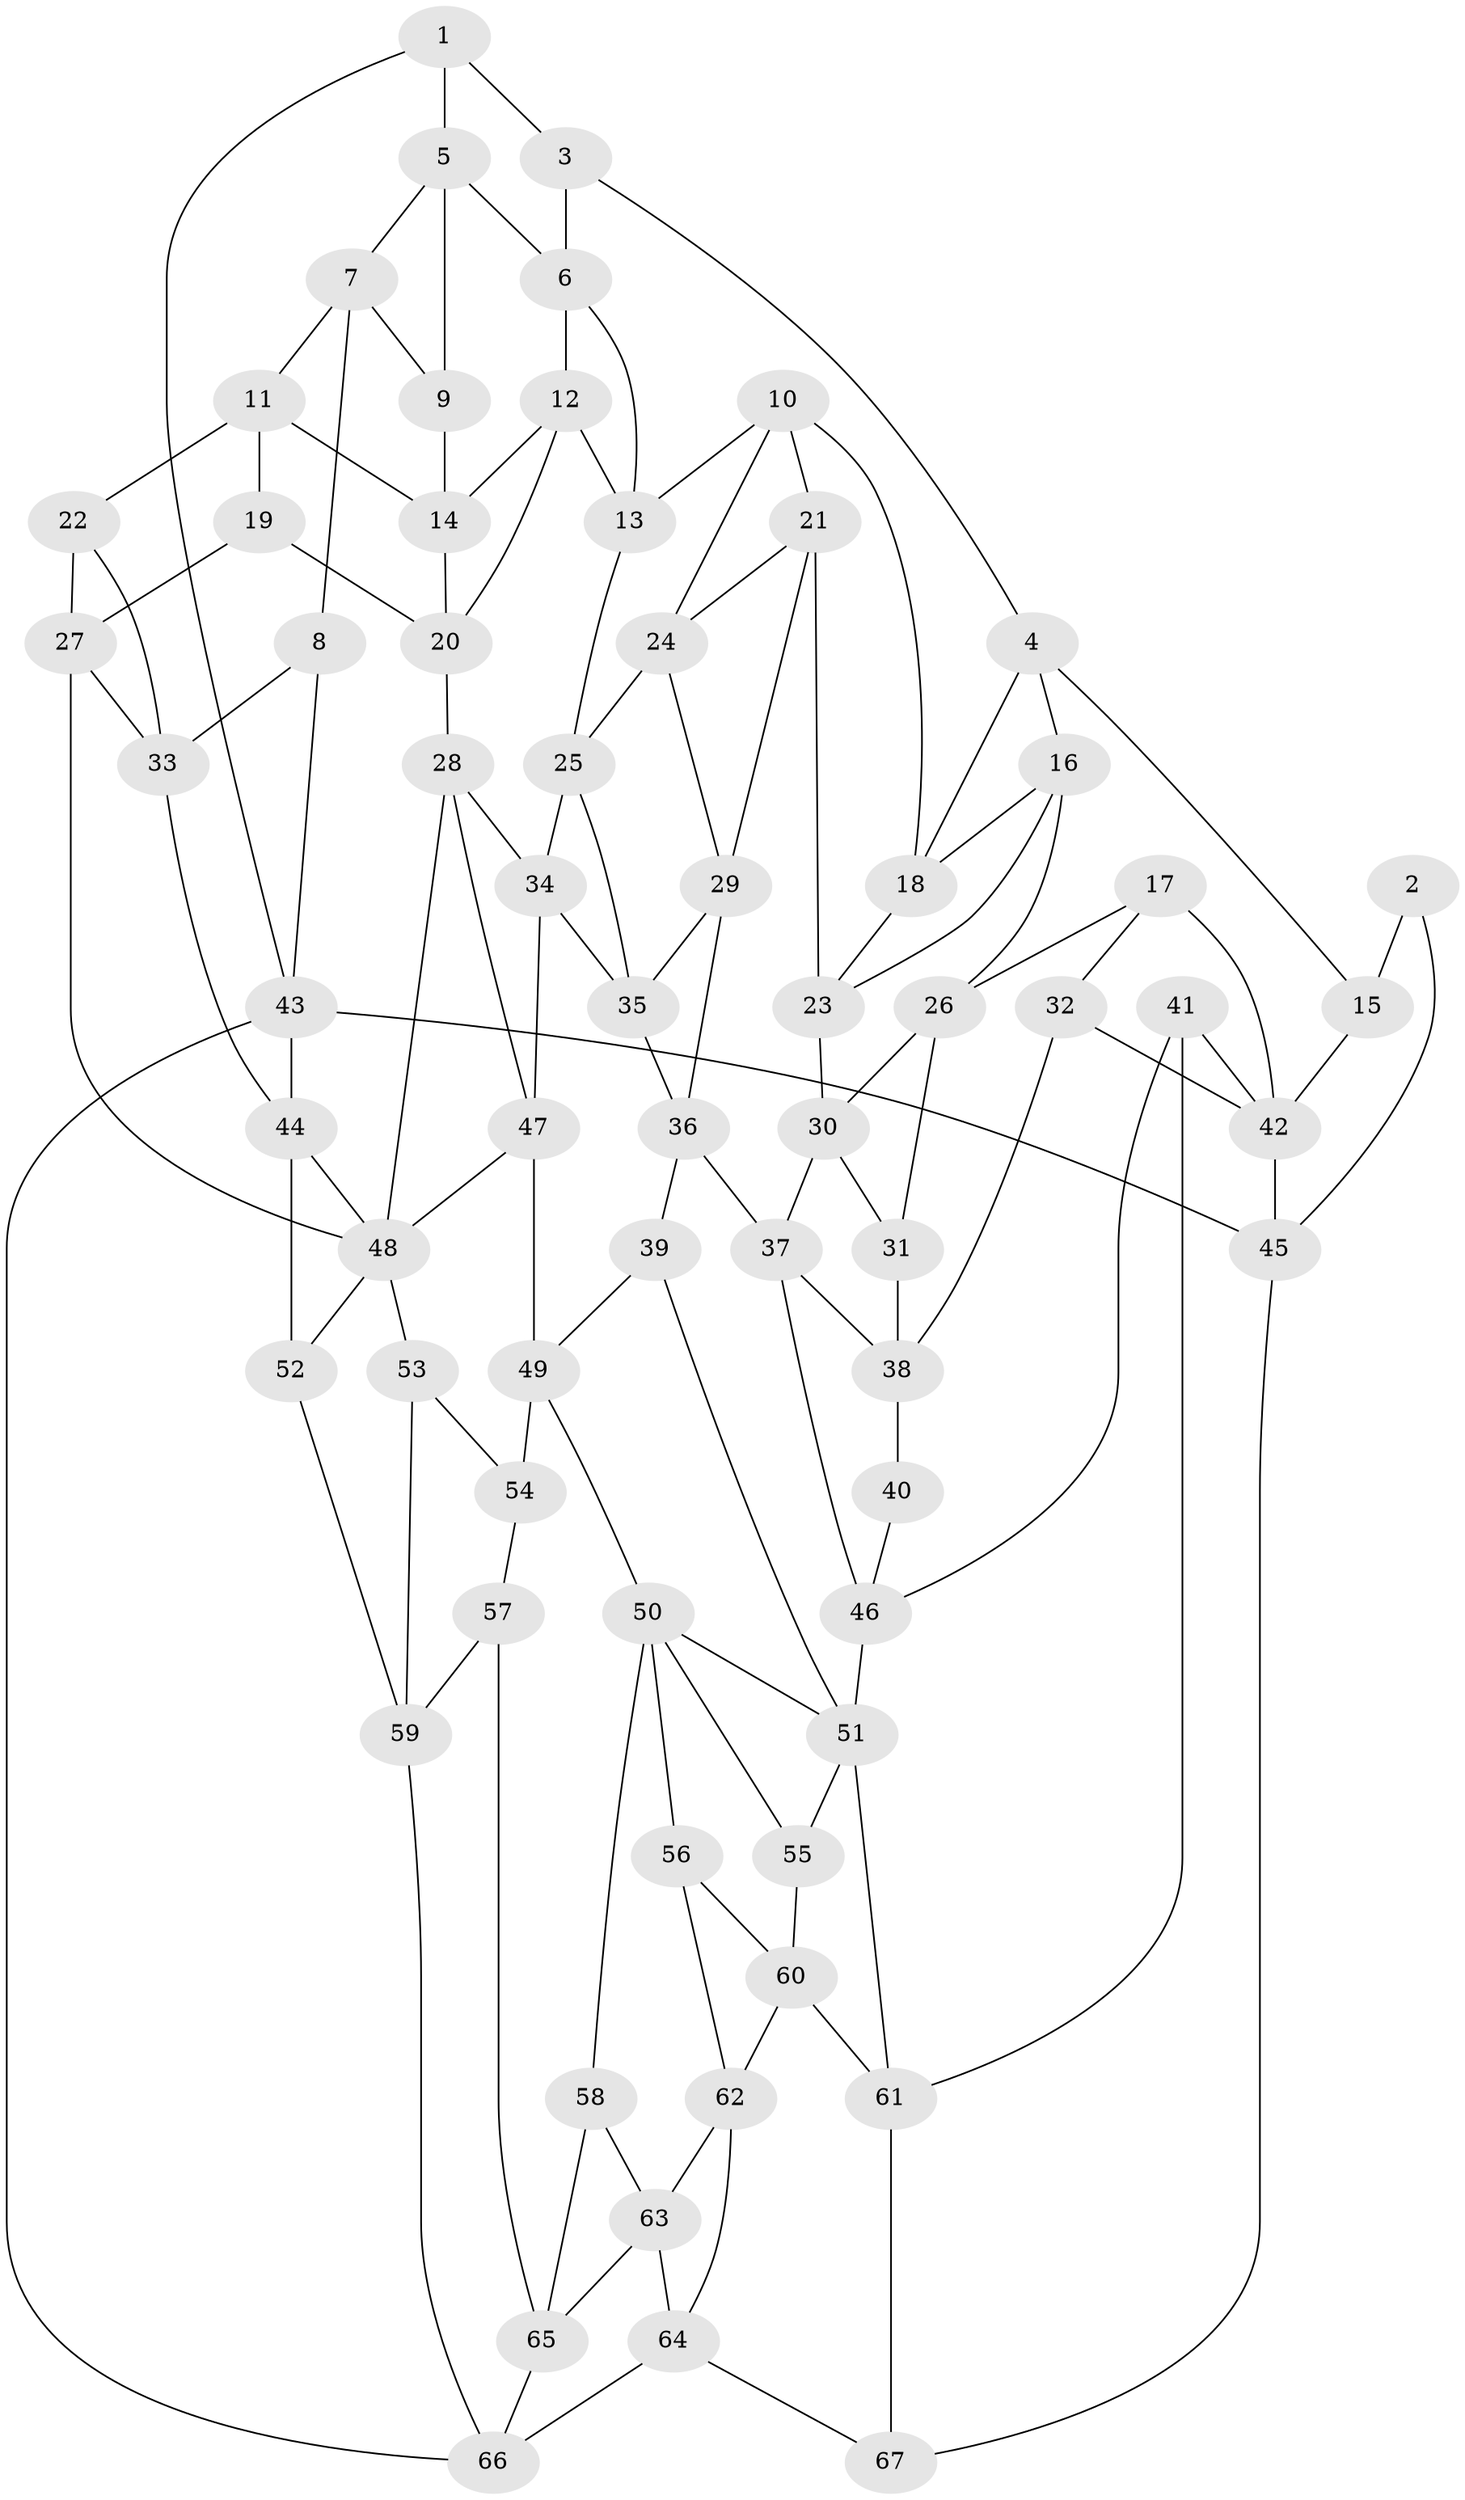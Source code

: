 // original degree distribution, {3: 0.022388059701492536, 4: 0.1865671641791045, 6: 0.1865671641791045, 5: 0.6044776119402985}
// Generated by graph-tools (version 1.1) at 2025/51/03/09/25 03:51:03]
// undirected, 67 vertices, 125 edges
graph export_dot {
graph [start="1"]
  node [color=gray90,style=filled];
  1;
  2;
  3;
  4;
  5;
  6;
  7;
  8;
  9;
  10;
  11;
  12;
  13;
  14;
  15;
  16;
  17;
  18;
  19;
  20;
  21;
  22;
  23;
  24;
  25;
  26;
  27;
  28;
  29;
  30;
  31;
  32;
  33;
  34;
  35;
  36;
  37;
  38;
  39;
  40;
  41;
  42;
  43;
  44;
  45;
  46;
  47;
  48;
  49;
  50;
  51;
  52;
  53;
  54;
  55;
  56;
  57;
  58;
  59;
  60;
  61;
  62;
  63;
  64;
  65;
  66;
  67;
  1 -- 3 [weight=1.0];
  1 -- 5 [weight=1.0];
  1 -- 43 [weight=1.0];
  2 -- 15 [weight=1.0];
  2 -- 45 [weight=1.0];
  3 -- 4 [weight=1.0];
  3 -- 6 [weight=1.0];
  4 -- 15 [weight=1.0];
  4 -- 16 [weight=1.0];
  4 -- 18 [weight=1.0];
  5 -- 6 [weight=1.0];
  5 -- 7 [weight=1.0];
  5 -- 9 [weight=1.0];
  6 -- 12 [weight=1.0];
  6 -- 13 [weight=1.0];
  7 -- 8 [weight=1.0];
  7 -- 9 [weight=1.0];
  7 -- 11 [weight=1.0];
  8 -- 33 [weight=1.0];
  8 -- 43 [weight=1.0];
  9 -- 14 [weight=1.0];
  10 -- 13 [weight=1.0];
  10 -- 18 [weight=1.0];
  10 -- 21 [weight=1.0];
  10 -- 24 [weight=1.0];
  11 -- 14 [weight=1.0];
  11 -- 19 [weight=1.0];
  11 -- 22 [weight=1.0];
  12 -- 13 [weight=1.0];
  12 -- 14 [weight=1.0];
  12 -- 20 [weight=1.0];
  13 -- 25 [weight=1.0];
  14 -- 20 [weight=1.0];
  15 -- 42 [weight=1.0];
  16 -- 18 [weight=1.0];
  16 -- 23 [weight=1.0];
  16 -- 26 [weight=1.0];
  17 -- 26 [weight=1.0];
  17 -- 32 [weight=1.0];
  17 -- 42 [weight=1.0];
  18 -- 23 [weight=1.0];
  19 -- 20 [weight=1.0];
  19 -- 27 [weight=1.0];
  20 -- 28 [weight=1.0];
  21 -- 23 [weight=1.0];
  21 -- 24 [weight=1.0];
  21 -- 29 [weight=1.0];
  22 -- 27 [weight=1.0];
  22 -- 33 [weight=1.0];
  23 -- 30 [weight=1.0];
  24 -- 25 [weight=1.0];
  24 -- 29 [weight=1.0];
  25 -- 34 [weight=1.0];
  25 -- 35 [weight=1.0];
  26 -- 30 [weight=1.0];
  26 -- 31 [weight=1.0];
  27 -- 33 [weight=1.0];
  27 -- 48 [weight=1.0];
  28 -- 34 [weight=1.0];
  28 -- 47 [weight=1.0];
  28 -- 48 [weight=1.0];
  29 -- 35 [weight=1.0];
  29 -- 36 [weight=1.0];
  30 -- 31 [weight=1.0];
  30 -- 37 [weight=1.0];
  31 -- 38 [weight=1.0];
  32 -- 38 [weight=1.0];
  32 -- 42 [weight=1.0];
  33 -- 44 [weight=1.0];
  34 -- 35 [weight=1.0];
  34 -- 47 [weight=1.0];
  35 -- 36 [weight=1.0];
  36 -- 37 [weight=1.0];
  36 -- 39 [weight=1.0];
  37 -- 38 [weight=1.0];
  37 -- 46 [weight=1.0];
  38 -- 40 [weight=1.0];
  39 -- 49 [weight=1.0];
  39 -- 51 [weight=1.0];
  40 -- 46 [weight=2.0];
  41 -- 42 [weight=1.0];
  41 -- 46 [weight=1.0];
  41 -- 61 [weight=1.0];
  42 -- 45 [weight=2.0];
  43 -- 44 [weight=1.0];
  43 -- 45 [weight=2.0];
  43 -- 66 [weight=1.0];
  44 -- 48 [weight=1.0];
  44 -- 52 [weight=1.0];
  45 -- 67 [weight=1.0];
  46 -- 51 [weight=2.0];
  47 -- 48 [weight=1.0];
  47 -- 49 [weight=2.0];
  48 -- 52 [weight=1.0];
  48 -- 53 [weight=1.0];
  49 -- 50 [weight=1.0];
  49 -- 54 [weight=2.0];
  50 -- 51 [weight=1.0];
  50 -- 55 [weight=1.0];
  50 -- 56 [weight=2.0];
  50 -- 58 [weight=1.0];
  51 -- 55 [weight=1.0];
  51 -- 61 [weight=1.0];
  52 -- 59 [weight=1.0];
  53 -- 54 [weight=1.0];
  53 -- 59 [weight=1.0];
  54 -- 57 [weight=1.0];
  55 -- 60 [weight=1.0];
  56 -- 60 [weight=1.0];
  56 -- 62 [weight=1.0];
  57 -- 59 [weight=1.0];
  57 -- 65 [weight=1.0];
  58 -- 63 [weight=1.0];
  58 -- 65 [weight=1.0];
  59 -- 66 [weight=1.0];
  60 -- 61 [weight=1.0];
  60 -- 62 [weight=1.0];
  61 -- 67 [weight=1.0];
  62 -- 63 [weight=1.0];
  62 -- 64 [weight=1.0];
  63 -- 64 [weight=1.0];
  63 -- 65 [weight=1.0];
  64 -- 66 [weight=1.0];
  64 -- 67 [weight=1.0];
  65 -- 66 [weight=1.0];
}
